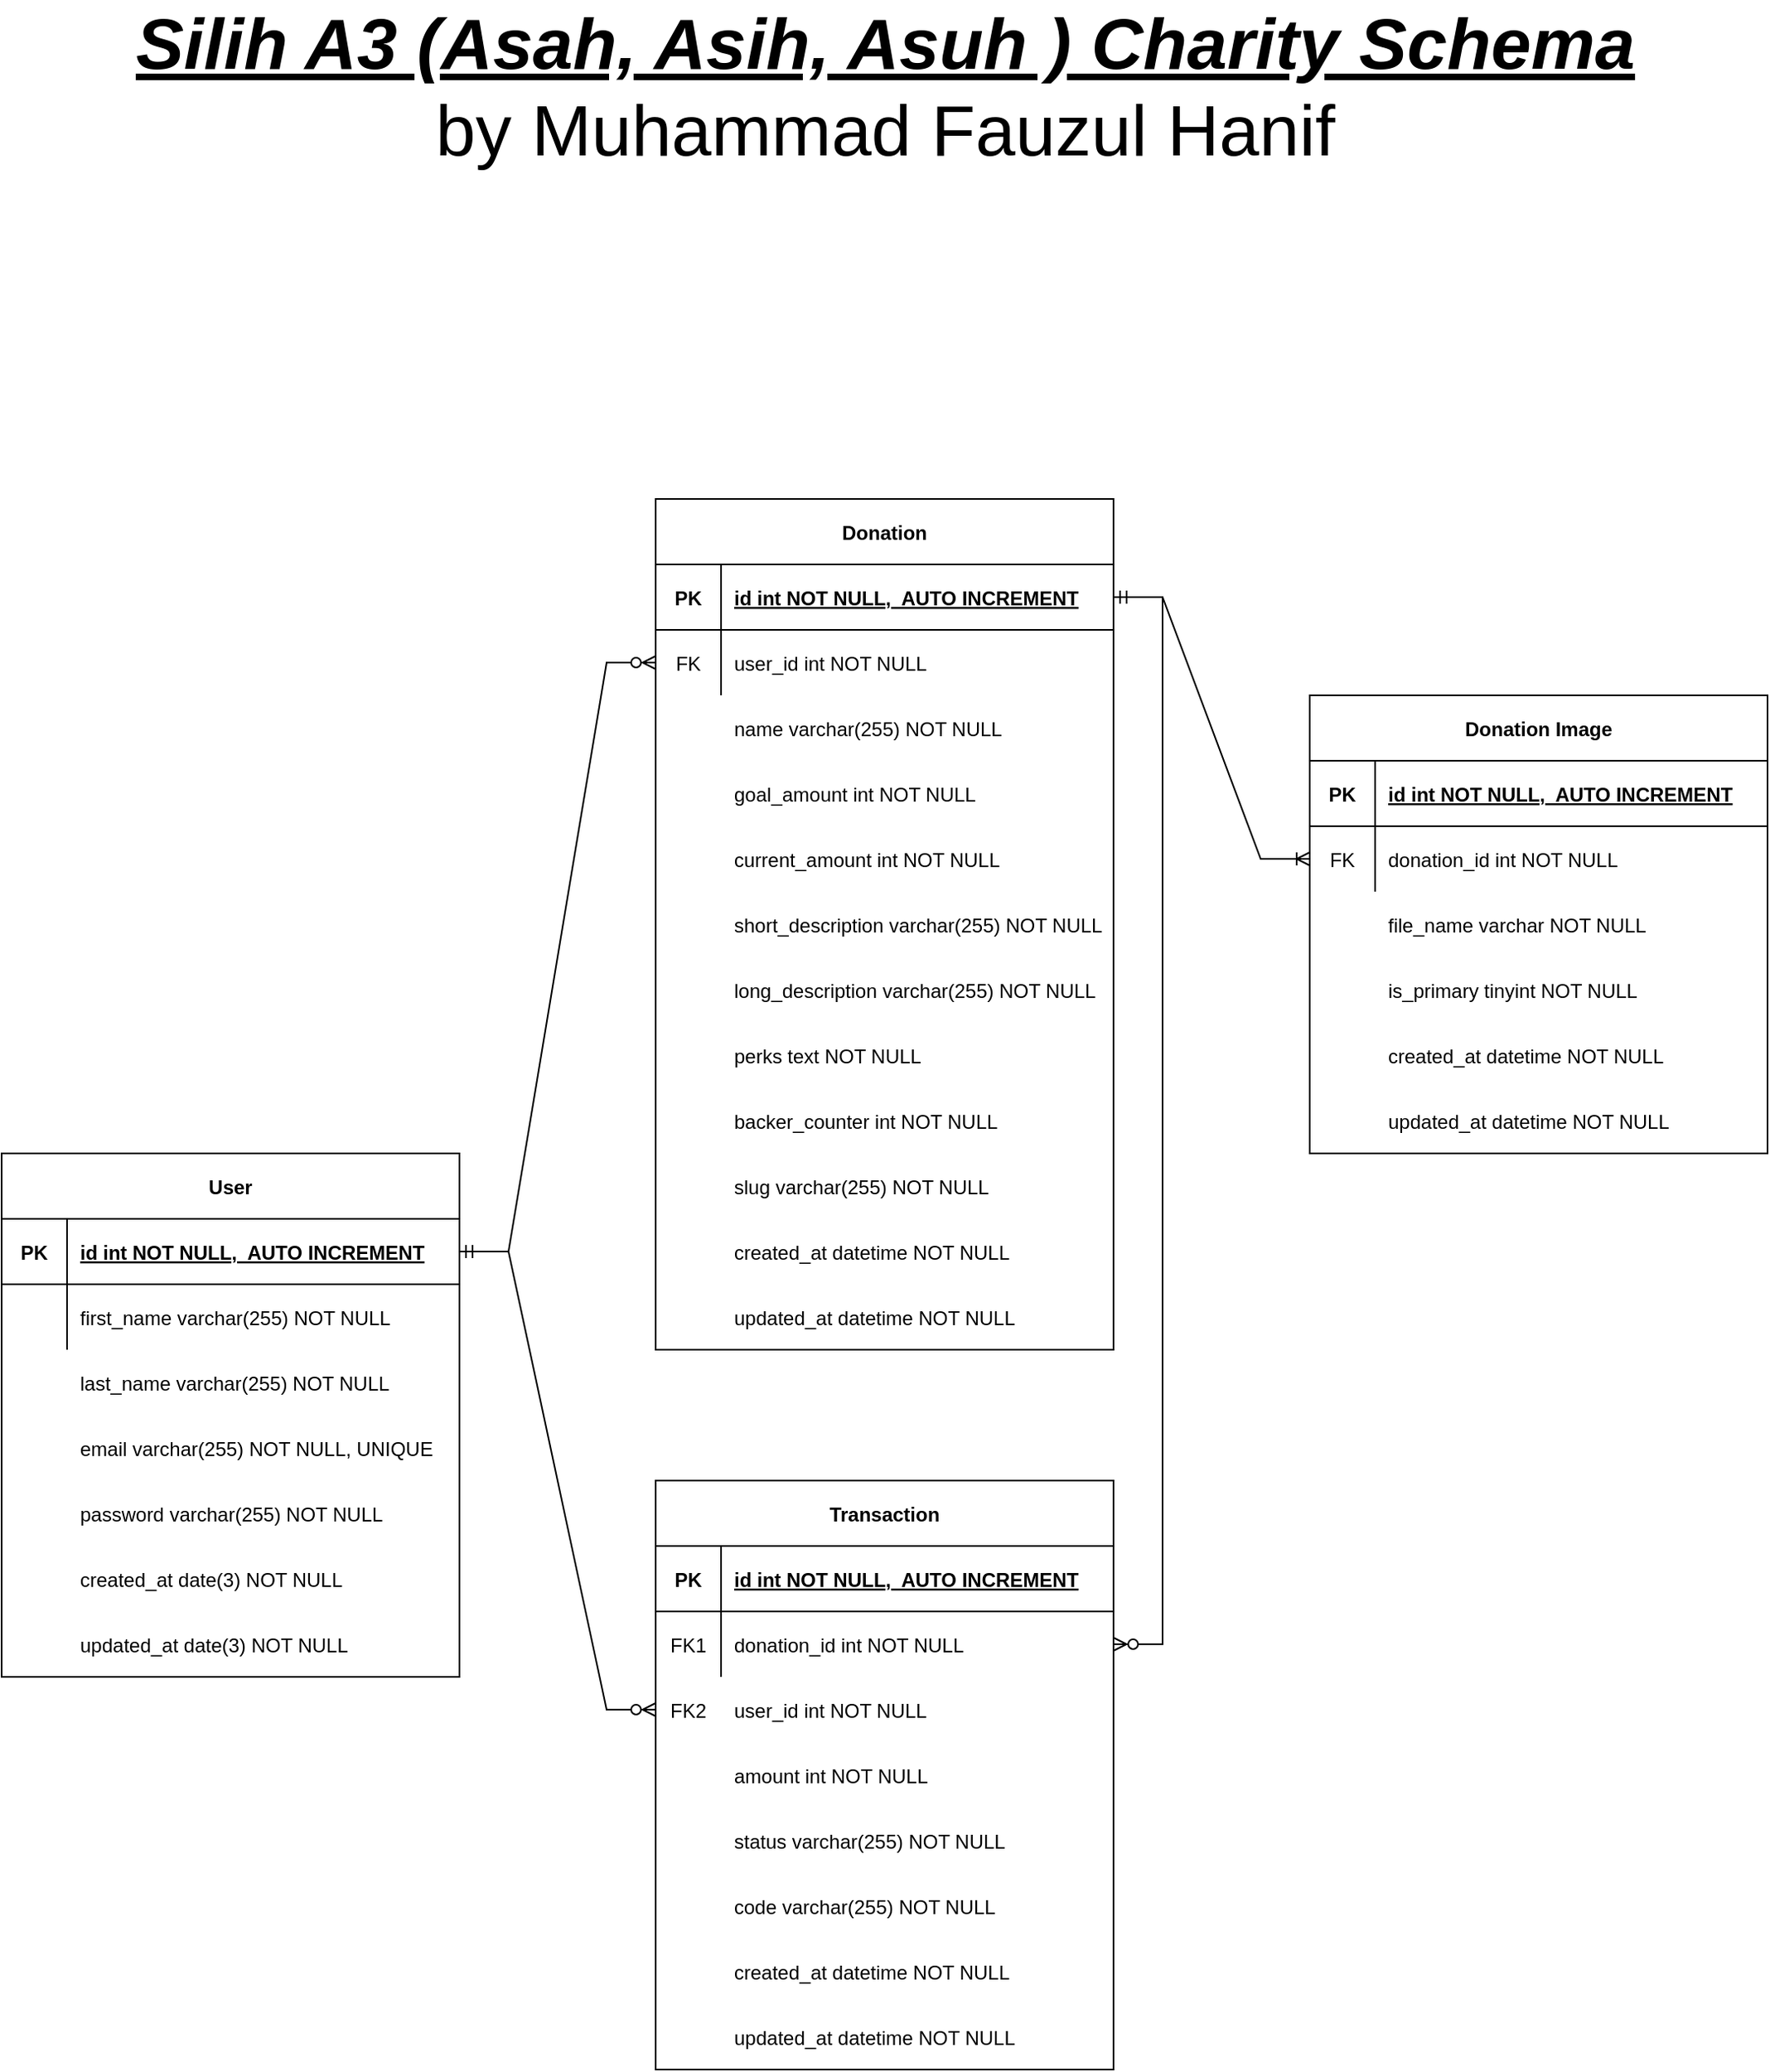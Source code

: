 <mxfile version="14.6.10" type="device"><diagram id="R2lEEEUBdFMjLlhIrx00" name="Page-1"><mxGraphModel dx="2534" dy="1563" grid="1" gridSize="10" guides="1" tooltips="1" connect="1" arrows="1" fold="1" page="1" pageScale="1" pageWidth="1169" pageHeight="1654" math="0" shadow="0" extFonts="Permanent Marker^https://fonts.googleapis.com/css?family=Permanent+Marker"><root><mxCell id="0"/><mxCell id="1" parent="0"/><mxCell id="KvGi5PWe5ZjAFfQHtXYN-150" value="" style="group" vertex="1" connectable="0" parent="1"><mxGeometry x="44" y="347" width="1080" height="960" as="geometry"/></mxCell><mxCell id="KvGi5PWe5ZjAFfQHtXYN-16" value="" style="group" vertex="1" connectable="0" parent="KvGi5PWe5ZjAFfQHtXYN-150"><mxGeometry y="400" width="280" height="320" as="geometry"/></mxCell><mxCell id="C-vyLk0tnHw3VtMMgP7b-23" value="User" style="shape=table;startSize=40;container=1;collapsible=1;childLayout=tableLayout;fixedRows=1;rowLines=0;fontStyle=1;align=center;resizeLast=1;" parent="KvGi5PWe5ZjAFfQHtXYN-16" vertex="1"><mxGeometry width="280" height="320" as="geometry"/></mxCell><mxCell id="C-vyLk0tnHw3VtMMgP7b-24" value="" style="shape=partialRectangle;collapsible=0;dropTarget=0;pointerEvents=0;fillColor=none;points=[[0,0.5],[1,0.5]];portConstraint=eastwest;top=0;left=0;right=0;bottom=1;" parent="C-vyLk0tnHw3VtMMgP7b-23" vertex="1"><mxGeometry y="40" width="280" height="40" as="geometry"/></mxCell><mxCell id="C-vyLk0tnHw3VtMMgP7b-25" value="PK" style="shape=partialRectangle;overflow=hidden;connectable=0;fillColor=none;top=0;left=0;bottom=0;right=0;fontStyle=1;" parent="C-vyLk0tnHw3VtMMgP7b-24" vertex="1"><mxGeometry width="40" height="40" as="geometry"/></mxCell><mxCell id="C-vyLk0tnHw3VtMMgP7b-26" value="id int NOT NULL,  AUTO INCREMENT" style="shape=partialRectangle;overflow=hidden;connectable=0;fillColor=none;top=0;left=0;bottom=0;right=0;align=left;spacingLeft=6;fontStyle=5;" parent="C-vyLk0tnHw3VtMMgP7b-24" vertex="1"><mxGeometry x="40" width="240" height="40" as="geometry"/></mxCell><mxCell id="C-vyLk0tnHw3VtMMgP7b-27" value="" style="shape=partialRectangle;collapsible=0;dropTarget=0;pointerEvents=0;fillColor=none;points=[[0,0.5],[1,0.5]];portConstraint=eastwest;top=0;left=0;right=0;bottom=0;" parent="C-vyLk0tnHw3VtMMgP7b-23" vertex="1"><mxGeometry y="80" width="280" height="40" as="geometry"/></mxCell><mxCell id="C-vyLk0tnHw3VtMMgP7b-28" value="" style="shape=partialRectangle;overflow=hidden;connectable=0;fillColor=none;top=0;left=0;bottom=0;right=0;" parent="C-vyLk0tnHw3VtMMgP7b-27" vertex="1"><mxGeometry width="40" height="40" as="geometry"/></mxCell><mxCell id="C-vyLk0tnHw3VtMMgP7b-29" value="first_name varchar(255) NOT NULL" style="shape=partialRectangle;overflow=hidden;connectable=0;fillColor=none;top=0;left=0;bottom=0;right=0;align=left;spacingLeft=6;" parent="C-vyLk0tnHw3VtMMgP7b-27" vertex="1"><mxGeometry x="40" width="240" height="40" as="geometry"/></mxCell><mxCell id="KvGi5PWe5ZjAFfQHtXYN-1" value="" style="shape=partialRectangle;collapsible=0;dropTarget=0;pointerEvents=0;fillColor=none;points=[[0,0.5],[1,0.5]];portConstraint=eastwest;top=0;left=0;right=0;bottom=0;" vertex="1" parent="KvGi5PWe5ZjAFfQHtXYN-16"><mxGeometry y="120" width="280" height="40" as="geometry"/></mxCell><mxCell id="KvGi5PWe5ZjAFfQHtXYN-2" value="" style="shape=partialRectangle;overflow=hidden;connectable=0;fillColor=none;top=0;left=0;bottom=0;right=0;" vertex="1" parent="KvGi5PWe5ZjAFfQHtXYN-1"><mxGeometry width="40" height="40" as="geometry"/></mxCell><mxCell id="KvGi5PWe5ZjAFfQHtXYN-3" value="last_name varchar(255) NOT NULL" style="shape=partialRectangle;overflow=hidden;connectable=0;fillColor=none;top=0;left=0;bottom=0;right=0;align=left;spacingLeft=6;" vertex="1" parent="KvGi5PWe5ZjAFfQHtXYN-1"><mxGeometry x="40" width="240" height="40" as="geometry"/></mxCell><mxCell id="KvGi5PWe5ZjAFfQHtXYN-4" value="" style="shape=partialRectangle;collapsible=0;dropTarget=0;pointerEvents=0;fillColor=none;points=[[0,0.5],[1,0.5]];portConstraint=eastwest;top=0;left=0;right=0;bottom=0;" vertex="1" parent="KvGi5PWe5ZjAFfQHtXYN-16"><mxGeometry y="160" width="280" height="40" as="geometry"/></mxCell><mxCell id="KvGi5PWe5ZjAFfQHtXYN-5" value="" style="shape=partialRectangle;overflow=hidden;connectable=0;fillColor=none;top=0;left=0;bottom=0;right=0;" vertex="1" parent="KvGi5PWe5ZjAFfQHtXYN-4"><mxGeometry width="40" height="40" as="geometry"/></mxCell><mxCell id="KvGi5PWe5ZjAFfQHtXYN-6" value="email varchar(255) NOT NULL, UNIQUE" style="shape=partialRectangle;overflow=hidden;connectable=0;fillColor=none;top=0;left=0;bottom=0;right=0;align=left;spacingLeft=6;" vertex="1" parent="KvGi5PWe5ZjAFfQHtXYN-4"><mxGeometry x="40" width="240" height="40" as="geometry"/></mxCell><mxCell id="KvGi5PWe5ZjAFfQHtXYN-7" value="" style="shape=partialRectangle;collapsible=0;dropTarget=0;pointerEvents=0;fillColor=none;points=[[0,0.5],[1,0.5]];portConstraint=eastwest;top=0;left=0;right=0;bottom=0;" vertex="1" parent="KvGi5PWe5ZjAFfQHtXYN-16"><mxGeometry y="240" width="280" height="40" as="geometry"/></mxCell><mxCell id="KvGi5PWe5ZjAFfQHtXYN-8" value="" style="shape=partialRectangle;overflow=hidden;connectable=0;fillColor=none;top=0;left=0;bottom=0;right=0;" vertex="1" parent="KvGi5PWe5ZjAFfQHtXYN-7"><mxGeometry width="40" height="40" as="geometry"/></mxCell><mxCell id="KvGi5PWe5ZjAFfQHtXYN-9" value="created_at date(3) NOT NULL" style="shape=partialRectangle;overflow=hidden;connectable=0;fillColor=none;top=0;left=0;bottom=0;right=0;align=left;spacingLeft=6;" vertex="1" parent="KvGi5PWe5ZjAFfQHtXYN-7"><mxGeometry x="40" width="240" height="40" as="geometry"/></mxCell><mxCell id="KvGi5PWe5ZjAFfQHtXYN-10" value="" style="shape=partialRectangle;collapsible=0;dropTarget=0;pointerEvents=0;fillColor=none;points=[[0,0.5],[1,0.5]];portConstraint=eastwest;top=0;left=0;right=0;bottom=0;" vertex="1" parent="KvGi5PWe5ZjAFfQHtXYN-16"><mxGeometry y="280" width="280" height="40" as="geometry"/></mxCell><mxCell id="KvGi5PWe5ZjAFfQHtXYN-11" value="" style="shape=partialRectangle;overflow=hidden;connectable=0;fillColor=none;top=0;left=0;bottom=0;right=0;" vertex="1" parent="KvGi5PWe5ZjAFfQHtXYN-10"><mxGeometry width="40" height="40" as="geometry"/></mxCell><mxCell id="KvGi5PWe5ZjAFfQHtXYN-12" value="updated_at date(3) NOT NULL" style="shape=partialRectangle;overflow=hidden;connectable=0;fillColor=none;top=0;left=0;bottom=0;right=0;align=left;spacingLeft=6;" vertex="1" parent="KvGi5PWe5ZjAFfQHtXYN-10"><mxGeometry x="40" width="240" height="40" as="geometry"/></mxCell><mxCell id="KvGi5PWe5ZjAFfQHtXYN-13" value="" style="shape=partialRectangle;collapsible=0;dropTarget=0;pointerEvents=0;fillColor=none;points=[[0,0.5],[1,0.5]];portConstraint=eastwest;top=0;left=0;right=0;bottom=0;" vertex="1" parent="KvGi5PWe5ZjAFfQHtXYN-16"><mxGeometry y="200" width="280" height="40" as="geometry"/></mxCell><mxCell id="KvGi5PWe5ZjAFfQHtXYN-14" value="" style="shape=partialRectangle;overflow=hidden;connectable=0;fillColor=none;top=0;left=0;bottom=0;right=0;" vertex="1" parent="KvGi5PWe5ZjAFfQHtXYN-13"><mxGeometry width="40" height="40" as="geometry"/></mxCell><mxCell id="KvGi5PWe5ZjAFfQHtXYN-15" value="password varchar(255) NOT NULL" style="shape=partialRectangle;overflow=hidden;connectable=0;fillColor=none;top=0;left=0;bottom=0;right=0;align=left;spacingLeft=6;" vertex="1" parent="KvGi5PWe5ZjAFfQHtXYN-13"><mxGeometry x="40" width="240" height="40" as="geometry"/></mxCell><mxCell id="KvGi5PWe5ZjAFfQHtXYN-55" value="" style="group" vertex="1" connectable="0" parent="KvGi5PWe5ZjAFfQHtXYN-150"><mxGeometry x="400" width="280" height="520" as="geometry"/></mxCell><mxCell id="KvGi5PWe5ZjAFfQHtXYN-18" value="Donation" style="shape=table;startSize=40;container=1;collapsible=1;childLayout=tableLayout;fixedRows=1;rowLines=0;fontStyle=1;align=center;resizeLast=1;" vertex="1" parent="KvGi5PWe5ZjAFfQHtXYN-55"><mxGeometry width="280" height="520" as="geometry"/></mxCell><mxCell id="KvGi5PWe5ZjAFfQHtXYN-19" value="" style="shape=partialRectangle;collapsible=0;dropTarget=0;pointerEvents=0;fillColor=none;points=[[0,0.5],[1,0.5]];portConstraint=eastwest;top=0;left=0;right=0;bottom=1;" vertex="1" parent="KvGi5PWe5ZjAFfQHtXYN-18"><mxGeometry y="40" width="280" height="40" as="geometry"/></mxCell><mxCell id="KvGi5PWe5ZjAFfQHtXYN-20" value="PK" style="shape=partialRectangle;overflow=hidden;connectable=0;fillColor=none;top=0;left=0;bottom=0;right=0;fontStyle=1;" vertex="1" parent="KvGi5PWe5ZjAFfQHtXYN-19"><mxGeometry width="40" height="40" as="geometry"/></mxCell><mxCell id="KvGi5PWe5ZjAFfQHtXYN-21" value="id int NOT NULL,  AUTO INCREMENT" style="shape=partialRectangle;overflow=hidden;connectable=0;fillColor=none;top=0;left=0;bottom=0;right=0;align=left;spacingLeft=6;fontStyle=5;" vertex="1" parent="KvGi5PWe5ZjAFfQHtXYN-19"><mxGeometry x="40" width="240" height="40" as="geometry"/></mxCell><mxCell id="KvGi5PWe5ZjAFfQHtXYN-22" value="" style="shape=partialRectangle;collapsible=0;dropTarget=0;pointerEvents=0;fillColor=none;points=[[0,0.5],[1,0.5]];portConstraint=eastwest;top=0;left=0;right=0;bottom=0;" vertex="1" parent="KvGi5PWe5ZjAFfQHtXYN-18"><mxGeometry y="80" width="280" height="40" as="geometry"/></mxCell><mxCell id="KvGi5PWe5ZjAFfQHtXYN-23" value="FK" style="shape=partialRectangle;overflow=hidden;connectable=0;fillColor=none;top=0;left=0;bottom=0;right=0;" vertex="1" parent="KvGi5PWe5ZjAFfQHtXYN-22"><mxGeometry width="40" height="40" as="geometry"/></mxCell><mxCell id="KvGi5PWe5ZjAFfQHtXYN-24" value="user_id int NOT NULL" style="shape=partialRectangle;overflow=hidden;connectable=0;fillColor=none;top=0;left=0;bottom=0;right=0;align=left;spacingLeft=6;" vertex="1" parent="KvGi5PWe5ZjAFfQHtXYN-22"><mxGeometry x="40" width="240" height="40" as="geometry"/></mxCell><mxCell id="KvGi5PWe5ZjAFfQHtXYN-25" value="" style="shape=partialRectangle;collapsible=0;dropTarget=0;pointerEvents=0;fillColor=none;points=[[0,0.5],[1,0.5]];portConstraint=eastwest;top=0;left=0;right=0;bottom=0;" vertex="1" parent="KvGi5PWe5ZjAFfQHtXYN-55"><mxGeometry y="120" width="280" height="40" as="geometry"/></mxCell><mxCell id="KvGi5PWe5ZjAFfQHtXYN-26" value="" style="shape=partialRectangle;overflow=hidden;connectable=0;fillColor=none;top=0;left=0;bottom=0;right=0;" vertex="1" parent="KvGi5PWe5ZjAFfQHtXYN-25"><mxGeometry width="40" height="40" as="geometry"/></mxCell><mxCell id="KvGi5PWe5ZjAFfQHtXYN-27" value="name varchar(255) NOT NULL" style="shape=partialRectangle;overflow=hidden;connectable=0;fillColor=none;top=0;left=0;bottom=0;right=0;align=left;spacingLeft=6;" vertex="1" parent="KvGi5PWe5ZjAFfQHtXYN-25"><mxGeometry x="40" width="240" height="40" as="geometry"/></mxCell><mxCell id="KvGi5PWe5ZjAFfQHtXYN-28" value="" style="shape=partialRectangle;collapsible=0;dropTarget=0;pointerEvents=0;fillColor=none;points=[[0,0.5],[1,0.5]];portConstraint=eastwest;top=0;left=0;right=0;bottom=0;" vertex="1" parent="KvGi5PWe5ZjAFfQHtXYN-55"><mxGeometry y="160" width="280" height="40" as="geometry"/></mxCell><mxCell id="KvGi5PWe5ZjAFfQHtXYN-29" value="" style="shape=partialRectangle;overflow=hidden;connectable=0;fillColor=none;top=0;left=0;bottom=0;right=0;" vertex="1" parent="KvGi5PWe5ZjAFfQHtXYN-28"><mxGeometry width="40" height="40" as="geometry"/></mxCell><mxCell id="KvGi5PWe5ZjAFfQHtXYN-30" value="goal_amount int NOT NULL" style="shape=partialRectangle;overflow=hidden;connectable=0;fillColor=none;top=0;left=0;bottom=0;right=0;align=left;spacingLeft=6;" vertex="1" parent="KvGi5PWe5ZjAFfQHtXYN-28"><mxGeometry x="40" width="240" height="40" as="geometry"/></mxCell><mxCell id="KvGi5PWe5ZjAFfQHtXYN-31" value="" style="shape=partialRectangle;collapsible=0;dropTarget=0;pointerEvents=0;fillColor=none;points=[[0,0.5],[1,0.5]];portConstraint=eastwest;top=0;left=0;right=0;bottom=0;" vertex="1" parent="KvGi5PWe5ZjAFfQHtXYN-55"><mxGeometry y="240" width="280" height="40" as="geometry"/></mxCell><mxCell id="KvGi5PWe5ZjAFfQHtXYN-32" value="" style="shape=partialRectangle;overflow=hidden;connectable=0;fillColor=none;top=0;left=0;bottom=0;right=0;" vertex="1" parent="KvGi5PWe5ZjAFfQHtXYN-31"><mxGeometry width="40" height="40" as="geometry"/></mxCell><mxCell id="KvGi5PWe5ZjAFfQHtXYN-33" value="short_description varchar(255) NOT NULL" style="shape=partialRectangle;overflow=hidden;connectable=0;fillColor=none;top=0;left=0;bottom=0;right=0;align=left;spacingLeft=6;" vertex="1" parent="KvGi5PWe5ZjAFfQHtXYN-31"><mxGeometry x="40" width="240" height="40" as="geometry"/></mxCell><mxCell id="KvGi5PWe5ZjAFfQHtXYN-34" value="" style="shape=partialRectangle;collapsible=0;dropTarget=0;pointerEvents=0;fillColor=none;points=[[0,0.5],[1,0.5]];portConstraint=eastwest;top=0;left=0;right=0;bottom=0;" vertex="1" parent="KvGi5PWe5ZjAFfQHtXYN-55"><mxGeometry y="280" width="280" height="40" as="geometry"/></mxCell><mxCell id="KvGi5PWe5ZjAFfQHtXYN-35" value="" style="shape=partialRectangle;overflow=hidden;connectable=0;fillColor=none;top=0;left=0;bottom=0;right=0;" vertex="1" parent="KvGi5PWe5ZjAFfQHtXYN-34"><mxGeometry width="40" height="40" as="geometry"/></mxCell><mxCell id="KvGi5PWe5ZjAFfQHtXYN-36" value="long_description varchar(255) NOT NULL" style="shape=partialRectangle;overflow=hidden;connectable=0;fillColor=none;top=0;left=0;bottom=0;right=0;align=left;spacingLeft=6;" vertex="1" parent="KvGi5PWe5ZjAFfQHtXYN-34"><mxGeometry x="40" width="240" height="40" as="geometry"/></mxCell><mxCell id="KvGi5PWe5ZjAFfQHtXYN-37" value="" style="shape=partialRectangle;collapsible=0;dropTarget=0;pointerEvents=0;fillColor=none;points=[[0,0.5],[1,0.5]];portConstraint=eastwest;top=0;left=0;right=0;bottom=0;" vertex="1" parent="KvGi5PWe5ZjAFfQHtXYN-55"><mxGeometry y="200" width="280" height="40" as="geometry"/></mxCell><mxCell id="KvGi5PWe5ZjAFfQHtXYN-38" value="" style="shape=partialRectangle;overflow=hidden;connectable=0;fillColor=none;top=0;left=0;bottom=0;right=0;" vertex="1" parent="KvGi5PWe5ZjAFfQHtXYN-37"><mxGeometry width="40" height="40" as="geometry"/></mxCell><mxCell id="KvGi5PWe5ZjAFfQHtXYN-39" value="current_amount int NOT NULL" style="shape=partialRectangle;overflow=hidden;connectable=0;fillColor=none;top=0;left=0;bottom=0;right=0;align=left;spacingLeft=6;" vertex="1" parent="KvGi5PWe5ZjAFfQHtXYN-37"><mxGeometry x="40" width="240" height="40" as="geometry"/></mxCell><mxCell id="KvGi5PWe5ZjAFfQHtXYN-40" value="" style="shape=partialRectangle;collapsible=0;dropTarget=0;pointerEvents=0;fillColor=none;points=[[0,0.5],[1,0.5]];portConstraint=eastwest;top=0;left=0;right=0;bottom=0;" vertex="1" parent="KvGi5PWe5ZjAFfQHtXYN-55"><mxGeometry y="320" width="280" height="40" as="geometry"/></mxCell><mxCell id="KvGi5PWe5ZjAFfQHtXYN-41" value="" style="shape=partialRectangle;overflow=hidden;connectable=0;fillColor=none;top=0;left=0;bottom=0;right=0;" vertex="1" parent="KvGi5PWe5ZjAFfQHtXYN-40"><mxGeometry width="40" height="40" as="geometry"/></mxCell><mxCell id="KvGi5PWe5ZjAFfQHtXYN-42" value="perks text NOT NULL" style="shape=partialRectangle;overflow=hidden;connectable=0;fillColor=none;top=0;left=0;bottom=0;right=0;align=left;spacingLeft=6;" vertex="1" parent="KvGi5PWe5ZjAFfQHtXYN-40"><mxGeometry x="40" width="240" height="40" as="geometry"/></mxCell><mxCell id="KvGi5PWe5ZjAFfQHtXYN-43" value="" style="shape=partialRectangle;collapsible=0;dropTarget=0;pointerEvents=0;fillColor=none;points=[[0,0.5],[1,0.5]];portConstraint=eastwest;top=0;left=0;right=0;bottom=0;" vertex="1" parent="KvGi5PWe5ZjAFfQHtXYN-55"><mxGeometry y="360" width="280" height="40" as="geometry"/></mxCell><mxCell id="KvGi5PWe5ZjAFfQHtXYN-44" value="" style="shape=partialRectangle;overflow=hidden;connectable=0;fillColor=none;top=0;left=0;bottom=0;right=0;" vertex="1" parent="KvGi5PWe5ZjAFfQHtXYN-43"><mxGeometry width="40" height="40" as="geometry"/></mxCell><mxCell id="KvGi5PWe5ZjAFfQHtXYN-45" value="backer_counter int NOT NULL" style="shape=partialRectangle;overflow=hidden;connectable=0;fillColor=none;top=0;left=0;bottom=0;right=0;align=left;spacingLeft=6;" vertex="1" parent="KvGi5PWe5ZjAFfQHtXYN-43"><mxGeometry x="40" width="240" height="40" as="geometry"/></mxCell><mxCell id="KvGi5PWe5ZjAFfQHtXYN-46" value="" style="shape=partialRectangle;collapsible=0;dropTarget=0;pointerEvents=0;fillColor=none;points=[[0,0.5],[1,0.5]];portConstraint=eastwest;top=0;left=0;right=0;bottom=0;" vertex="1" parent="KvGi5PWe5ZjAFfQHtXYN-55"><mxGeometry y="400" width="280" height="40" as="geometry"/></mxCell><mxCell id="KvGi5PWe5ZjAFfQHtXYN-47" value="" style="shape=partialRectangle;overflow=hidden;connectable=0;fillColor=none;top=0;left=0;bottom=0;right=0;" vertex="1" parent="KvGi5PWe5ZjAFfQHtXYN-46"><mxGeometry width="40" height="40" as="geometry"/></mxCell><mxCell id="KvGi5PWe5ZjAFfQHtXYN-48" value="slug varchar(255) NOT NULL" style="shape=partialRectangle;overflow=hidden;connectable=0;fillColor=none;top=0;left=0;bottom=0;right=0;align=left;spacingLeft=6;" vertex="1" parent="KvGi5PWe5ZjAFfQHtXYN-46"><mxGeometry x="40" width="240" height="40" as="geometry"/></mxCell><mxCell id="KvGi5PWe5ZjAFfQHtXYN-49" value="" style="shape=partialRectangle;collapsible=0;dropTarget=0;pointerEvents=0;fillColor=none;points=[[0,0.5],[1,0.5]];portConstraint=eastwest;top=0;left=0;right=0;bottom=0;" vertex="1" parent="KvGi5PWe5ZjAFfQHtXYN-55"><mxGeometry y="440" width="280" height="40" as="geometry"/></mxCell><mxCell id="KvGi5PWe5ZjAFfQHtXYN-50" value="" style="shape=partialRectangle;overflow=hidden;connectable=0;fillColor=none;top=0;left=0;bottom=0;right=0;" vertex="1" parent="KvGi5PWe5ZjAFfQHtXYN-49"><mxGeometry width="40" height="40" as="geometry"/></mxCell><mxCell id="KvGi5PWe5ZjAFfQHtXYN-51" value="created_at datetime NOT NULL" style="shape=partialRectangle;overflow=hidden;connectable=0;fillColor=none;top=0;left=0;bottom=0;right=0;align=left;spacingLeft=6;" vertex="1" parent="KvGi5PWe5ZjAFfQHtXYN-49"><mxGeometry x="40" width="240" height="40" as="geometry"/></mxCell><mxCell id="KvGi5PWe5ZjAFfQHtXYN-52" value="" style="shape=partialRectangle;collapsible=0;dropTarget=0;pointerEvents=0;fillColor=none;points=[[0,0.5],[1,0.5]];portConstraint=eastwest;top=0;left=0;right=0;bottom=0;" vertex="1" parent="KvGi5PWe5ZjAFfQHtXYN-55"><mxGeometry y="480" width="280" height="40" as="geometry"/></mxCell><mxCell id="KvGi5PWe5ZjAFfQHtXYN-53" value="" style="shape=partialRectangle;overflow=hidden;connectable=0;fillColor=none;top=0;left=0;bottom=0;right=0;" vertex="1" parent="KvGi5PWe5ZjAFfQHtXYN-52"><mxGeometry width="40" height="40" as="geometry"/></mxCell><mxCell id="KvGi5PWe5ZjAFfQHtXYN-54" value="updated_at datetime NOT NULL" style="shape=partialRectangle;overflow=hidden;connectable=0;fillColor=none;top=0;left=0;bottom=0;right=0;align=left;spacingLeft=6;" vertex="1" parent="KvGi5PWe5ZjAFfQHtXYN-52"><mxGeometry x="40" width="240" height="40" as="geometry"/></mxCell><mxCell id="KvGi5PWe5ZjAFfQHtXYN-94" value="" style="group" vertex="1" connectable="0" parent="KvGi5PWe5ZjAFfQHtXYN-150"><mxGeometry x="800" y="120" width="280" height="280" as="geometry"/></mxCell><mxCell id="KvGi5PWe5ZjAFfQHtXYN-57" value="Donation Image" style="shape=table;startSize=40;container=1;collapsible=1;childLayout=tableLayout;fixedRows=1;rowLines=0;fontStyle=1;align=center;resizeLast=1;" vertex="1" parent="KvGi5PWe5ZjAFfQHtXYN-94"><mxGeometry width="280" height="280" as="geometry"/></mxCell><mxCell id="KvGi5PWe5ZjAFfQHtXYN-58" value="" style="shape=partialRectangle;collapsible=0;dropTarget=0;pointerEvents=0;fillColor=none;points=[[0,0.5],[1,0.5]];portConstraint=eastwest;top=0;left=0;right=0;bottom=1;" vertex="1" parent="KvGi5PWe5ZjAFfQHtXYN-57"><mxGeometry y="40" width="280" height="40" as="geometry"/></mxCell><mxCell id="KvGi5PWe5ZjAFfQHtXYN-59" value="PK" style="shape=partialRectangle;overflow=hidden;connectable=0;fillColor=none;top=0;left=0;bottom=0;right=0;fontStyle=1;" vertex="1" parent="KvGi5PWe5ZjAFfQHtXYN-58"><mxGeometry width="40" height="40" as="geometry"/></mxCell><mxCell id="KvGi5PWe5ZjAFfQHtXYN-60" value="id int NOT NULL,  AUTO INCREMENT" style="shape=partialRectangle;overflow=hidden;connectable=0;fillColor=none;top=0;left=0;bottom=0;right=0;align=left;spacingLeft=6;fontStyle=5;" vertex="1" parent="KvGi5PWe5ZjAFfQHtXYN-58"><mxGeometry x="40" width="240" height="40" as="geometry"/></mxCell><mxCell id="KvGi5PWe5ZjAFfQHtXYN-61" value="" style="shape=partialRectangle;collapsible=0;dropTarget=0;pointerEvents=0;fillColor=none;points=[[0,0.5],[1,0.5]];portConstraint=eastwest;top=0;left=0;right=0;bottom=0;" vertex="1" parent="KvGi5PWe5ZjAFfQHtXYN-57"><mxGeometry y="80" width="280" height="40" as="geometry"/></mxCell><mxCell id="KvGi5PWe5ZjAFfQHtXYN-62" value="FK" style="shape=partialRectangle;overflow=hidden;connectable=0;fillColor=none;top=0;left=0;bottom=0;right=0;" vertex="1" parent="KvGi5PWe5ZjAFfQHtXYN-61"><mxGeometry width="40" height="40" as="geometry"/></mxCell><mxCell id="KvGi5PWe5ZjAFfQHtXYN-63" value="donation_id int NOT NULL" style="shape=partialRectangle;overflow=hidden;connectable=0;fillColor=none;top=0;left=0;bottom=0;right=0;align=left;spacingLeft=6;" vertex="1" parent="KvGi5PWe5ZjAFfQHtXYN-61"><mxGeometry x="40" width="240" height="40" as="geometry"/></mxCell><mxCell id="KvGi5PWe5ZjAFfQHtXYN-64" value="" style="shape=partialRectangle;collapsible=0;dropTarget=0;pointerEvents=0;fillColor=none;points=[[0,0.5],[1,0.5]];portConstraint=eastwest;top=0;left=0;right=0;bottom=0;" vertex="1" parent="KvGi5PWe5ZjAFfQHtXYN-94"><mxGeometry y="120" width="280" height="40" as="geometry"/></mxCell><mxCell id="KvGi5PWe5ZjAFfQHtXYN-65" value="" style="shape=partialRectangle;overflow=hidden;connectable=0;fillColor=none;top=0;left=0;bottom=0;right=0;" vertex="1" parent="KvGi5PWe5ZjAFfQHtXYN-64"><mxGeometry width="40" height="40" as="geometry"/></mxCell><mxCell id="KvGi5PWe5ZjAFfQHtXYN-66" value="file_name varchar NOT NULL" style="shape=partialRectangle;overflow=hidden;connectable=0;fillColor=none;top=0;left=0;bottom=0;right=0;align=left;spacingLeft=6;" vertex="1" parent="KvGi5PWe5ZjAFfQHtXYN-64"><mxGeometry x="40" width="240" height="40" as="geometry"/></mxCell><mxCell id="KvGi5PWe5ZjAFfQHtXYN-67" value="" style="shape=partialRectangle;collapsible=0;dropTarget=0;pointerEvents=0;fillColor=none;points=[[0,0.5],[1,0.5]];portConstraint=eastwest;top=0;left=0;right=0;bottom=0;" vertex="1" parent="KvGi5PWe5ZjAFfQHtXYN-94"><mxGeometry y="160" width="280" height="40" as="geometry"/></mxCell><mxCell id="KvGi5PWe5ZjAFfQHtXYN-68" value="" style="shape=partialRectangle;overflow=hidden;connectable=0;fillColor=none;top=0;left=0;bottom=0;right=0;" vertex="1" parent="KvGi5PWe5ZjAFfQHtXYN-67"><mxGeometry width="40" height="40" as="geometry"/></mxCell><mxCell id="KvGi5PWe5ZjAFfQHtXYN-69" value="is_primary tinyint NOT NULL" style="shape=partialRectangle;overflow=hidden;connectable=0;fillColor=none;top=0;left=0;bottom=0;right=0;align=left;spacingLeft=6;" vertex="1" parent="KvGi5PWe5ZjAFfQHtXYN-67"><mxGeometry x="40" width="240" height="40" as="geometry"/></mxCell><mxCell id="KvGi5PWe5ZjAFfQHtXYN-76" value="" style="shape=partialRectangle;collapsible=0;dropTarget=0;pointerEvents=0;fillColor=none;points=[[0,0.5],[1,0.5]];portConstraint=eastwest;top=0;left=0;right=0;bottom=0;" vertex="1" parent="KvGi5PWe5ZjAFfQHtXYN-94"><mxGeometry y="200" width="280" height="40" as="geometry"/></mxCell><mxCell id="KvGi5PWe5ZjAFfQHtXYN-77" value="" style="shape=partialRectangle;overflow=hidden;connectable=0;fillColor=none;top=0;left=0;bottom=0;right=0;" vertex="1" parent="KvGi5PWe5ZjAFfQHtXYN-76"><mxGeometry width="40" height="40" as="geometry"/></mxCell><mxCell id="KvGi5PWe5ZjAFfQHtXYN-78" value="" style="shape=partialRectangle;overflow=hidden;connectable=0;fillColor=none;top=0;left=0;bottom=0;right=0;align=left;spacingLeft=6;" vertex="1" parent="KvGi5PWe5ZjAFfQHtXYN-76"><mxGeometry x="40" width="240" height="40" as="geometry"/></mxCell><mxCell id="KvGi5PWe5ZjAFfQHtXYN-88" value="" style="shape=partialRectangle;collapsible=0;dropTarget=0;pointerEvents=0;fillColor=none;points=[[0,0.5],[1,0.5]];portConstraint=eastwest;top=0;left=0;right=0;bottom=0;" vertex="1" parent="KvGi5PWe5ZjAFfQHtXYN-94"><mxGeometry y="200" width="280" height="40" as="geometry"/></mxCell><mxCell id="KvGi5PWe5ZjAFfQHtXYN-89" value="" style="shape=partialRectangle;overflow=hidden;connectable=0;fillColor=none;top=0;left=0;bottom=0;right=0;" vertex="1" parent="KvGi5PWe5ZjAFfQHtXYN-88"><mxGeometry width="40" height="40" as="geometry"/></mxCell><mxCell id="KvGi5PWe5ZjAFfQHtXYN-90" value="created_at datetime NOT NULL" style="shape=partialRectangle;overflow=hidden;connectable=0;fillColor=none;top=0;left=0;bottom=0;right=0;align=left;spacingLeft=6;" vertex="1" parent="KvGi5PWe5ZjAFfQHtXYN-88"><mxGeometry x="40" width="240" height="40" as="geometry"/></mxCell><mxCell id="KvGi5PWe5ZjAFfQHtXYN-91" value="" style="shape=partialRectangle;collapsible=0;dropTarget=0;pointerEvents=0;fillColor=none;points=[[0,0.5],[1,0.5]];portConstraint=eastwest;top=0;left=0;right=0;bottom=0;" vertex="1" parent="KvGi5PWe5ZjAFfQHtXYN-94"><mxGeometry y="240" width="280" height="40" as="geometry"/></mxCell><mxCell id="KvGi5PWe5ZjAFfQHtXYN-92" value="" style="shape=partialRectangle;overflow=hidden;connectable=0;fillColor=none;top=0;left=0;bottom=0;right=0;" vertex="1" parent="KvGi5PWe5ZjAFfQHtXYN-91"><mxGeometry width="40" height="40" as="geometry"/></mxCell><mxCell id="KvGi5PWe5ZjAFfQHtXYN-93" value="updated_at datetime NOT NULL" style="shape=partialRectangle;overflow=hidden;connectable=0;fillColor=none;top=0;left=0;bottom=0;right=0;align=left;spacingLeft=6;" vertex="1" parent="KvGi5PWe5ZjAFfQHtXYN-91"><mxGeometry x="40" width="240" height="40" as="geometry"/></mxCell><mxCell id="KvGi5PWe5ZjAFfQHtXYN-145" value="" style="group" vertex="1" connectable="0" parent="KvGi5PWe5ZjAFfQHtXYN-150"><mxGeometry x="400" y="600" width="280" height="360" as="geometry"/></mxCell><mxCell id="KvGi5PWe5ZjAFfQHtXYN-141" value="" style="shape=partialRectangle;collapsible=0;dropTarget=0;pointerEvents=0;fillColor=none;points=[[0,0.5],[1,0.5]];portConstraint=eastwest;top=0;left=0;right=0;bottom=0;" vertex="1" parent="KvGi5PWe5ZjAFfQHtXYN-145"><mxGeometry y="320" width="280" height="40" as="geometry"/></mxCell><mxCell id="KvGi5PWe5ZjAFfQHtXYN-142" value="" style="shape=partialRectangle;overflow=hidden;connectable=0;fillColor=none;top=0;left=0;bottom=0;right=0;" vertex="1" parent="KvGi5PWe5ZjAFfQHtXYN-141"><mxGeometry width="40" height="40" as="geometry"/></mxCell><mxCell id="KvGi5PWe5ZjAFfQHtXYN-143" value="updated_at datetime NOT NULL" style="shape=partialRectangle;overflow=hidden;connectable=0;fillColor=none;top=0;left=0;bottom=0;right=0;align=left;spacingLeft=6;" vertex="1" parent="KvGi5PWe5ZjAFfQHtXYN-141"><mxGeometry x="40" width="240" height="40" as="geometry"/></mxCell><mxCell id="KvGi5PWe5ZjAFfQHtXYN-144" value="created_at datetime NOT NULL" style="shape=partialRectangle;overflow=hidden;connectable=0;fillColor=none;top=0;left=0;bottom=0;right=0;align=left;spacingLeft=6;" vertex="1" parent="KvGi5PWe5ZjAFfQHtXYN-145"><mxGeometry x="40" y="280" width="240" height="40" as="geometry"/></mxCell><mxCell id="KvGi5PWe5ZjAFfQHtXYN-119" value="Transaction" style="shape=table;startSize=40;container=1;collapsible=1;childLayout=tableLayout;fixedRows=1;rowLines=0;fontStyle=1;align=center;resizeLast=1;" vertex="1" parent="KvGi5PWe5ZjAFfQHtXYN-145"><mxGeometry width="280" height="360" as="geometry"/></mxCell><mxCell id="KvGi5PWe5ZjAFfQHtXYN-120" value="" style="shape=partialRectangle;collapsible=0;dropTarget=0;pointerEvents=0;fillColor=none;points=[[0,0.5],[1,0.5]];portConstraint=eastwest;top=0;left=0;right=0;bottom=1;" vertex="1" parent="KvGi5PWe5ZjAFfQHtXYN-119"><mxGeometry y="40" width="280" height="40" as="geometry"/></mxCell><mxCell id="KvGi5PWe5ZjAFfQHtXYN-121" value="PK" style="shape=partialRectangle;overflow=hidden;connectable=0;fillColor=none;top=0;left=0;bottom=0;right=0;fontStyle=1;" vertex="1" parent="KvGi5PWe5ZjAFfQHtXYN-120"><mxGeometry width="40" height="40" as="geometry"/></mxCell><mxCell id="KvGi5PWe5ZjAFfQHtXYN-122" value="id int NOT NULL,  AUTO INCREMENT" style="shape=partialRectangle;overflow=hidden;connectable=0;fillColor=none;top=0;left=0;bottom=0;right=0;align=left;spacingLeft=6;fontStyle=5;" vertex="1" parent="KvGi5PWe5ZjAFfQHtXYN-120"><mxGeometry x="40" width="240" height="40" as="geometry"/></mxCell><mxCell id="KvGi5PWe5ZjAFfQHtXYN-123" value="" style="shape=partialRectangle;collapsible=0;dropTarget=0;pointerEvents=0;fillColor=none;points=[[0,0.5],[1,0.5]];portConstraint=eastwest;top=0;left=0;right=0;bottom=0;" vertex="1" parent="KvGi5PWe5ZjAFfQHtXYN-119"><mxGeometry y="80" width="280" height="40" as="geometry"/></mxCell><mxCell id="KvGi5PWe5ZjAFfQHtXYN-124" value="FK1" style="shape=partialRectangle;overflow=hidden;connectable=0;fillColor=none;top=0;left=0;bottom=0;right=0;" vertex="1" parent="KvGi5PWe5ZjAFfQHtXYN-123"><mxGeometry width="40" height="40" as="geometry"/></mxCell><mxCell id="KvGi5PWe5ZjAFfQHtXYN-125" value="donation_id int NOT NULL" style="shape=partialRectangle;overflow=hidden;connectable=0;fillColor=none;top=0;left=0;bottom=0;right=0;align=left;spacingLeft=6;" vertex="1" parent="KvGi5PWe5ZjAFfQHtXYN-123"><mxGeometry x="40" width="240" height="40" as="geometry"/></mxCell><mxCell id="KvGi5PWe5ZjAFfQHtXYN-126" value="" style="shape=partialRectangle;collapsible=0;dropTarget=0;pointerEvents=0;fillColor=none;points=[[0,0.5],[1,0.5]];portConstraint=eastwest;top=0;left=0;right=0;bottom=0;" vertex="1" parent="KvGi5PWe5ZjAFfQHtXYN-145"><mxGeometry y="120" width="280" height="40" as="geometry"/></mxCell><mxCell id="KvGi5PWe5ZjAFfQHtXYN-127" value="FK2" style="shape=partialRectangle;overflow=hidden;connectable=0;fillColor=none;top=0;left=0;bottom=0;right=0;" vertex="1" parent="KvGi5PWe5ZjAFfQHtXYN-126"><mxGeometry width="40" height="40" as="geometry"/></mxCell><mxCell id="KvGi5PWe5ZjAFfQHtXYN-128" value="user_id int NOT NULL" style="shape=partialRectangle;overflow=hidden;connectable=0;fillColor=none;top=0;left=0;bottom=0;right=0;align=left;spacingLeft=6;" vertex="1" parent="KvGi5PWe5ZjAFfQHtXYN-126"><mxGeometry x="40" width="240" height="40" as="geometry"/></mxCell><mxCell id="KvGi5PWe5ZjAFfQHtXYN-129" value="" style="shape=partialRectangle;collapsible=0;dropTarget=0;pointerEvents=0;fillColor=none;points=[[0,0.5],[1,0.5]];portConstraint=eastwest;top=0;left=0;right=0;bottom=0;" vertex="1" parent="KvGi5PWe5ZjAFfQHtXYN-145"><mxGeometry y="160" width="280" height="40" as="geometry"/></mxCell><mxCell id="KvGi5PWe5ZjAFfQHtXYN-130" value="" style="shape=partialRectangle;overflow=hidden;connectable=0;fillColor=none;top=0;left=0;bottom=0;right=0;" vertex="1" parent="KvGi5PWe5ZjAFfQHtXYN-129"><mxGeometry width="40" height="40" as="geometry"/></mxCell><mxCell id="KvGi5PWe5ZjAFfQHtXYN-131" value="amount int NOT NULL" style="shape=partialRectangle;overflow=hidden;connectable=0;fillColor=none;top=0;left=0;bottom=0;right=0;align=left;spacingLeft=6;" vertex="1" parent="KvGi5PWe5ZjAFfQHtXYN-129"><mxGeometry x="40" width="240" height="40" as="geometry"/></mxCell><mxCell id="KvGi5PWe5ZjAFfQHtXYN-132" value="" style="shape=partialRectangle;collapsible=0;dropTarget=0;pointerEvents=0;fillColor=none;points=[[0,0.5],[1,0.5]];portConstraint=eastwest;top=0;left=0;right=0;bottom=0;" vertex="1" parent="KvGi5PWe5ZjAFfQHtXYN-145"><mxGeometry y="200" width="280" height="40" as="geometry"/></mxCell><mxCell id="KvGi5PWe5ZjAFfQHtXYN-133" value="" style="shape=partialRectangle;overflow=hidden;connectable=0;fillColor=none;top=0;left=0;bottom=0;right=0;" vertex="1" parent="KvGi5PWe5ZjAFfQHtXYN-132"><mxGeometry width="40" height="40" as="geometry"/></mxCell><mxCell id="KvGi5PWe5ZjAFfQHtXYN-134" value="" style="shape=partialRectangle;overflow=hidden;connectable=0;fillColor=none;top=0;left=0;bottom=0;right=0;align=left;spacingLeft=6;" vertex="1" parent="KvGi5PWe5ZjAFfQHtXYN-132"><mxGeometry x="40" width="240" height="40" as="geometry"/></mxCell><mxCell id="KvGi5PWe5ZjAFfQHtXYN-135" value="" style="shape=partialRectangle;collapsible=0;dropTarget=0;pointerEvents=0;fillColor=none;points=[[0,0.5],[1,0.5]];portConstraint=eastwest;top=0;left=0;right=0;bottom=0;" vertex="1" parent="KvGi5PWe5ZjAFfQHtXYN-145"><mxGeometry y="200" width="280" height="40" as="geometry"/></mxCell><mxCell id="KvGi5PWe5ZjAFfQHtXYN-136" value="" style="shape=partialRectangle;overflow=hidden;connectable=0;fillColor=none;top=0;left=0;bottom=0;right=0;" vertex="1" parent="KvGi5PWe5ZjAFfQHtXYN-135"><mxGeometry width="40" height="40" as="geometry"/></mxCell><mxCell id="KvGi5PWe5ZjAFfQHtXYN-137" value="status varchar(255) NOT NULL" style="shape=partialRectangle;overflow=hidden;connectable=0;fillColor=none;top=0;left=0;bottom=0;right=0;align=left;spacingLeft=6;" vertex="1" parent="KvGi5PWe5ZjAFfQHtXYN-135"><mxGeometry x="40" width="240" height="40" as="geometry"/></mxCell><mxCell id="KvGi5PWe5ZjAFfQHtXYN-138" value="" style="shape=partialRectangle;collapsible=0;dropTarget=0;pointerEvents=0;fillColor=none;points=[[0,0.5],[1,0.5]];portConstraint=eastwest;top=0;left=0;right=0;bottom=0;" vertex="1" parent="KvGi5PWe5ZjAFfQHtXYN-145"><mxGeometry y="240" width="280" height="40" as="geometry"/></mxCell><mxCell id="KvGi5PWe5ZjAFfQHtXYN-139" value="" style="shape=partialRectangle;overflow=hidden;connectable=0;fillColor=none;top=0;left=0;bottom=0;right=0;" vertex="1" parent="KvGi5PWe5ZjAFfQHtXYN-138"><mxGeometry width="40" height="40" as="geometry"/></mxCell><mxCell id="KvGi5PWe5ZjAFfQHtXYN-140" value="code varchar(255) NOT NULL" style="shape=partialRectangle;overflow=hidden;connectable=0;fillColor=none;top=0;left=0;bottom=0;right=0;align=left;spacingLeft=6;" vertex="1" parent="KvGi5PWe5ZjAFfQHtXYN-138"><mxGeometry x="40" width="240" height="40" as="geometry"/></mxCell><mxCell id="KvGi5PWe5ZjAFfQHtXYN-146" value="" style="edgeStyle=entityRelationEdgeStyle;fontSize=12;html=1;endArrow=ERzeroToMany;startArrow=ERmandOne;rounded=0;entryX=0;entryY=0.5;entryDx=0;entryDy=0;exitX=1;exitY=0.5;exitDx=0;exitDy=0;" edge="1" parent="KvGi5PWe5ZjAFfQHtXYN-150" source="C-vyLk0tnHw3VtMMgP7b-24" target="KvGi5PWe5ZjAFfQHtXYN-22"><mxGeometry width="100" height="100" relative="1" as="geometry"><mxPoint x="360" y="470" as="sourcePoint"/><mxPoint x="700" y="250" as="targetPoint"/></mxGeometry></mxCell><mxCell id="KvGi5PWe5ZjAFfQHtXYN-147" value="" style="edgeStyle=entityRelationEdgeStyle;fontSize=12;html=1;endArrow=ERoneToMany;startArrow=ERmandOne;rounded=0;exitX=1;exitY=0.5;exitDx=0;exitDy=0;entryX=0;entryY=0.5;entryDx=0;entryDy=0;" edge="1" parent="KvGi5PWe5ZjAFfQHtXYN-150" source="KvGi5PWe5ZjAFfQHtXYN-19" target="KvGi5PWe5ZjAFfQHtXYN-61"><mxGeometry width="100" height="100" relative="1" as="geometry"><mxPoint x="590" y="230" as="sourcePoint"/><mxPoint x="690" y="130" as="targetPoint"/></mxGeometry></mxCell><mxCell id="KvGi5PWe5ZjAFfQHtXYN-148" value="" style="edgeStyle=entityRelationEdgeStyle;fontSize=12;html=1;endArrow=ERzeroToMany;startArrow=ERmandOne;rounded=0;exitX=1;exitY=0.5;exitDx=0;exitDy=0;entryX=0;entryY=0.5;entryDx=0;entryDy=0;" edge="1" parent="KvGi5PWe5ZjAFfQHtXYN-150" source="C-vyLk0tnHw3VtMMgP7b-24" target="KvGi5PWe5ZjAFfQHtXYN-126"><mxGeometry width="100" height="100" relative="1" as="geometry"><mxPoint x="390" y="590" as="sourcePoint"/><mxPoint x="490" y="490" as="targetPoint"/></mxGeometry></mxCell><mxCell id="KvGi5PWe5ZjAFfQHtXYN-149" value="" style="edgeStyle=entityRelationEdgeStyle;fontSize=12;html=1;endArrow=ERzeroToMany;startArrow=ERmandOne;rounded=0;exitX=1;exitY=0.5;exitDx=0;exitDy=0;entryX=1;entryY=0.5;entryDx=0;entryDy=0;" edge="1" parent="KvGi5PWe5ZjAFfQHtXYN-150" source="KvGi5PWe5ZjAFfQHtXYN-19" target="KvGi5PWe5ZjAFfQHtXYN-123"><mxGeometry width="100" height="100" relative="1" as="geometry"><mxPoint x="620" y="470" as="sourcePoint"/><mxPoint x="720" y="370" as="targetPoint"/></mxGeometry></mxCell><mxCell id="KvGi5PWe5ZjAFfQHtXYN-151" value="&lt;font style=&quot;font-size: 44px&quot;&gt;&lt;b&gt;&lt;i&gt;&lt;u&gt;Silih A3 (Asah, Asih, Asuh ) Charity Schema&lt;/u&gt;&lt;/i&gt;&lt;/b&gt;&lt;br&gt;by Muhammad Fauzul Hanif&lt;br&gt;&lt;/font&gt;" style="text;html=1;align=center;verticalAlign=middle;resizable=0;points=[];autosize=1;strokeColor=none;" vertex="1" parent="1"><mxGeometry x="119" y="70" width="930" height="50" as="geometry"/></mxCell></root></mxGraphModel></diagram></mxfile>